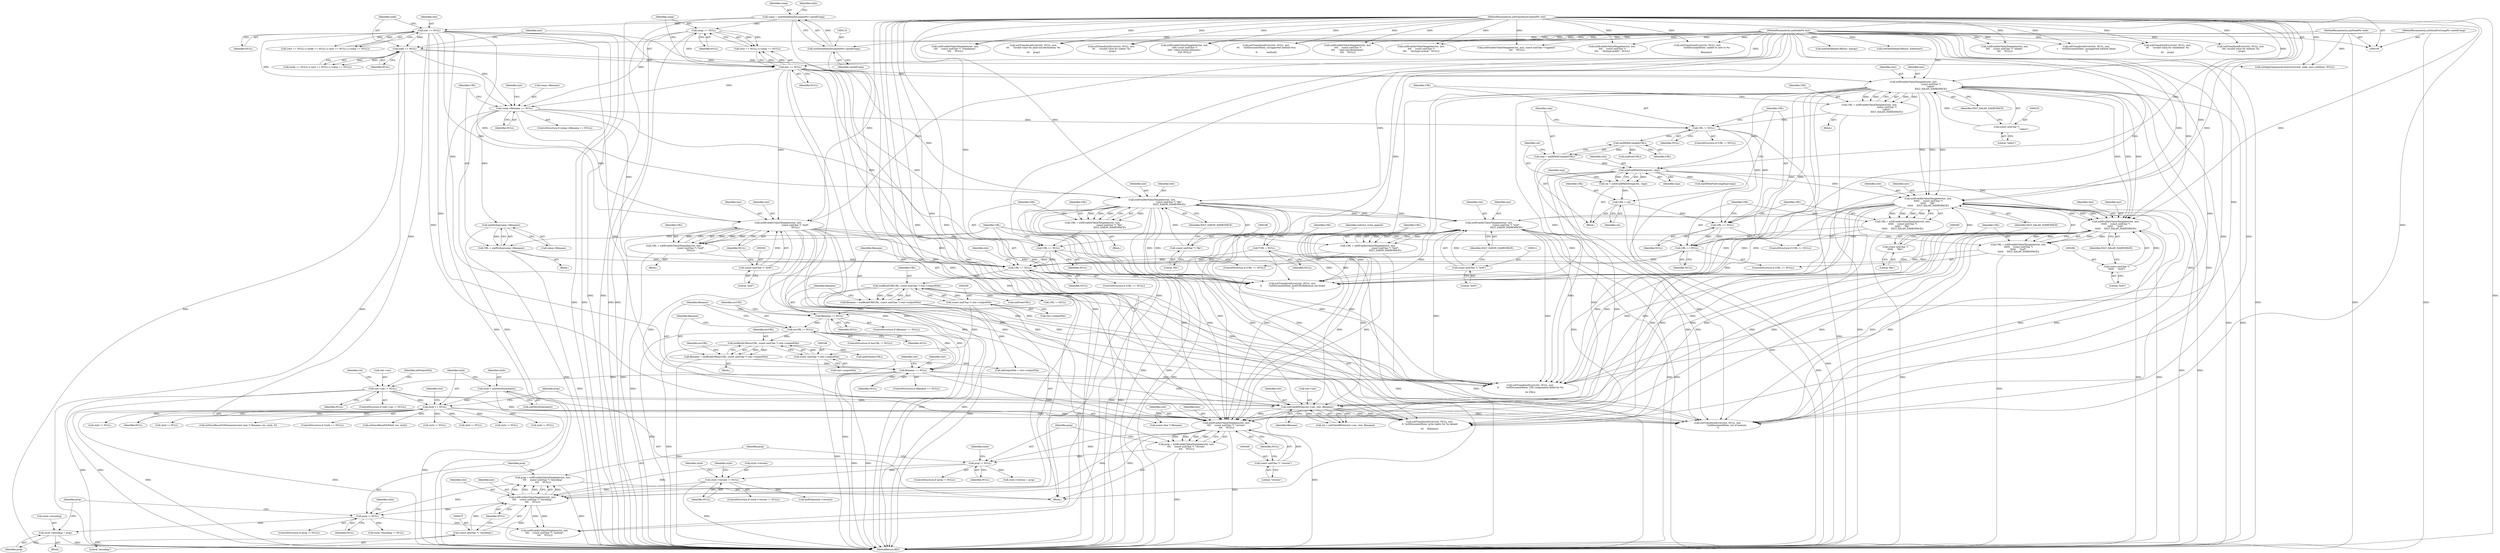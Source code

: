 digraph "0_Chrome_96dbafe288dbe2f0cc45fa3c39daf6d0c37acbab_38@pointer" {
"1000493" [label="(Call,style->encoding = prop)"];
"1000479" [label="(Call,prop != NULL)"];
"1000469" [label="(Call,prop = xsltEvalAttrValueTemplate(ctxt, inst,\n\t\t\t\t     (const xmlChar *) \"encoding\",\n\t\t\t\t     NULL))"];
"1000471" [label="(Call,xsltEvalAttrValueTemplate(ctxt, inst,\n\t\t\t\t     (const xmlChar *) \"encoding\",\n\t\t\t\t     NULL))"];
"1000442" [label="(Call,xsltEvalAttrValueTemplate(ctxt, inst,\n\t\t\t\t     (const xmlChar *) \"version\",\n\t\t\t\t     NULL))"];
"1000158" [label="(Call,ctxt == NULL)"];
"1000110" [label="(MethodParameterIn,xsltTransformContextPtr ctxt)"];
"1000297" [label="(Call,xsltEvalAttrValueTemplate(ctxt, inst,\n                                                 (const xmlChar *) \"href\",\n                                                 NULL))"];
"1000166" [label="(Call,inst == NULL)"];
"1000112" [label="(MethodParameterIn,xmlNodePtr inst)"];
"1000162" [label="(Call,node == NULL)"];
"1000111" [label="(MethodParameterIn,xmlNodePtr node)"];
"1000300" [label="(Call,(const xmlChar *) \"href\")"];
"1000174" [label="(Call,comp->filename == NULL)"];
"1000169" [label="(Call,comp == NULL)"];
"1000116" [label="(Call,comp = (xsltStyleItemDocumentPtr) castedComp)"];
"1000118" [label="(Call,(xsltStyleItemDocumentPtr) castedComp)"];
"1000113" [label="(MethodParameterIn,xsltStylePreCompPtr castedComp)"];
"1000194" [label="(Call,xsltEvalAttrValueTemplate(ctxt, inst,\n                                                 (const xmlChar *) \"file\",\n                                                 XSLT_SAXON_NAMESPACE))"];
"1000197" [label="(Call,(const xmlChar *) \"file\")"];
"1000207" [label="(Call,xsltEvalAttrValueTemplate(ctxt, inst,\n                                                 (const xmlChar *) \"href\",\n                                                 XSLT_SAXON_NAMESPACE))"];
"1000210" [label="(Call,(const xmlChar *) \"href\")"];
"1000265" [label="(Call,xsltEvalAttrValueTemplate(ctxt, inst,\n\t\t\t\t\t\t     (const xmlChar *)\n\t\t\t\t\t\t     \"file\",\n\t\t\t\t\t\t     XSLT_XALAN_NAMESPACE))"];
"1000229" [label="(Call,xsltEvalAttrValueTemplate(ctxt, inst,\n                                                 (const xmlChar *)\n                                                 \"select\",\n                                                 XSLT_XALAN_NAMESPACE))"];
"1000232" [label="(Call,(const xmlChar *)\n                                                 \"select\")"];
"1000249" [label="(Call,xsltEvalXPathString(ctxt, cmp))"];
"1000243" [label="(Call,cmp = xmlXPathCompile(URL))"];
"1000245" [label="(Call,xmlXPathCompile(URL))"];
"1000237" [label="(Call,URL != NULL)"];
"1000227" [label="(Call,URL = xsltEvalAttrValueTemplate(ctxt, inst,\n                                                 (const xmlChar *)\n                                                 \"select\",\n                                                 XSLT_XALAN_NAMESPACE))"];
"1000268" [label="(Call,(const xmlChar *)\n\t\t\t\t\t\t     \"file\")"];
"1000377" [label="(Call,xsltCheckWrite(ctxt->sec, ctxt, filename))"];
"1000369" [label="(Call,ctxt->sec != NULL)"];
"1000355" [label="(Call,filename == NULL)"];
"1000333" [label="(Call,filename == NULL)"];
"1000323" [label="(Call,filename = xmlBuildURI(URL, (const xmlChar *) ctxt->outputFile))"];
"1000325" [label="(Call,xmlBuildURI(URL, (const xmlChar *) ctxt->outputFile))"];
"1000313" [label="(Call,URL == NULL)"];
"1000295" [label="(Call,URL = xsltEvalAttrValueTemplate(ctxt, inst,\n                                                 (const xmlChar *) \"href\",\n                                                 NULL))"];
"1000205" [label="(Call,URL = xsltEvalAttrValueTemplate(ctxt, inst,\n                                                 (const xmlChar *) \"href\",\n                                                 XSLT_SAXON_NAMESPACE))"];
"1000306" [label="(Call,URL = xmlStrdup(comp->filename))"];
"1000308" [label="(Call,xmlStrdup(comp->filename))"];
"1000202" [label="(Call,URL == NULL)"];
"1000192" [label="(Call,URL = xsltEvalAttrValueTemplate(ctxt, inst,\n                                                 (const xmlChar *) \"file\",\n                                                 XSLT_SAXON_NAMESPACE))"];
"1000273" [label="(Call,URL == NULL)"];
"1000263" [label="(Call,URL = xsltEvalAttrValueTemplate(ctxt, inst,\n\t\t\t\t\t\t     (const xmlChar *)\n\t\t\t\t\t\t     \"file\",\n\t\t\t\t\t\t     XSLT_XALAN_NAMESPACE))"];
"1000260" [label="(Call,URL == NULL)"];
"1000256" [label="(Call,URL = val)"];
"1000247" [label="(Call,val = xsltEvalXPathString(ctxt, cmp))"];
"1000276" [label="(Call,URL = xsltEvalAttrValueTemplate(ctxt, inst,\n\t\t\t\t\t\t     (const xmlChar *)\n\t\t\t\t\t\t     \"href\",\n\t\t\t\t\t\t     XSLT_XALAN_NAMESPACE))"];
"1000278" [label="(Call,xsltEvalAttrValueTemplate(ctxt, inst,\n\t\t\t\t\t\t     (const xmlChar *)\n\t\t\t\t\t\t     \"href\",\n\t\t\t\t\t\t     XSLT_XALAN_NAMESPACE))"];
"1000281" [label="(Call,(const xmlChar *)\n\t\t\t\t\t\t     \"href\")"];
"1000144" [label="(Call,*URL = NULL)"];
"1000327" [label="(Call,(const xmlChar *) ctxt->outputFile)"];
"1000343" [label="(Call,filename = xmlBuildURI(escURL, (const xmlChar *) ctxt->outputFile))"];
"1000345" [label="(Call,xmlBuildURI(escURL, (const xmlChar *) ctxt->outputFile))"];
"1000339" [label="(Call,escURL != NULL)"];
"1000347" [label="(Call,(const xmlChar *) ctxt->outputFile)"];
"1000445" [label="(Call,(const xmlChar *) \"version\")"];
"1000430" [label="(Call,style == NULL)"];
"1000426" [label="(Call,style = xsltNewStylesheet())"];
"1000474" [label="(Call,(const xmlChar *) \"encoding\")"];
"1000455" [label="(Call,style->version != NULL)"];
"1000450" [label="(Call,prop != NULL)"];
"1000440" [label="(Call,prop = xsltEvalAttrValueTemplate(ctxt, inst,\n\t\t\t\t     (const xmlChar *) \"version\",\n\t\t\t\t     NULL))"];
"1000448" [label="(Identifier,NULL)"];
"1000305" [label="(Block,)"];
"1000342" [label="(Block,)"];
"1000333" [label="(Call,filename == NULL)"];
"1000111" [label="(MethodParameterIn,xmlNodePtr node)"];
"1000230" [label="(Identifier,ctxt)"];
"1000480" [label="(Identifier,prop)"];
"1000235" [label="(Identifier,XSLT_XALAN_NAMESPACE)"];
"1000114" [label="(Block,)"];
"1000469" [label="(Call,prop = xsltEvalAttrValueTemplate(ctxt, inst,\n\t\t\t\t     (const xmlChar *) \"encoding\",\n\t\t\t\t     NULL))"];
"1000236" [label="(ControlStructure,if (URL != NULL))"];
"1000295" [label="(Call,URL = xsltEvalAttrValueTemplate(ctxt, inst,\n                                                 (const xmlChar *) \"href\",\n                                                 NULL))"];
"1000493" [label="(Call,style->encoding = prop)"];
"1000472" [label="(Identifier,ctxt)"];
"1000594" [label="(Call,xsltTransformError(ctxt, NULL, inst,\n\t\t\t\t \"invalid value for method: %s\n\", prop))"];
"1000308" [label="(Call,xmlStrdup(comp->filename))"];
"1000247" [label="(Call,val = xsltEvalXPathString(ctxt, cmp))"];
"1000360" [label="(Identifier,ctxt)"];
"1000116" [label="(Call,comp = (xsltStyleItemDocumentPtr) castedComp)"];
"1000375" [label="(Call,ret = xsltCheckWrite(ctxt->sec, ctxt, filename))"];
"1000454" [label="(ControlStructure,if (style->version != NULL))"];
"1000400" [label="(Identifier,oldOutputFile)"];
"1000326" [label="(Identifier,URL)"];
"1000171" [label="(Identifier,NULL)"];
"1000154" [label="(Identifier,redirect_write_append)"];
"1000376" [label="(Identifier,ret)"];
"1000443" [label="(Identifier,ctxt)"];
"1001035" [label="(Call,xsltTransformError(ctxt, NULL, inst,\n\t     \"xsltDocumentElem: unsupported method xhtml\n\"))"];
"1000234" [label="(Literal,\"select\")"];
"1000354" [label="(ControlStructure,if (filename == NULL))"];
"1000240" [label="(Block,)"];
"1000834" [label="(Call,xsltTransformError(ctxt, NULL, inst,\n\t\t\t     \"invalid value for omit-xml-declaration: %s\n\",\n\t\t\t     prop))"];
"1000265" [label="(Call,xsltEvalAttrValueTemplate(ctxt, inst,\n\t\t\t\t\t\t     (const xmlChar *)\n\t\t\t\t\t\t     \"file\",\n\t\t\t\t\t\t     XSLT_XALAN_NAMESPACE))"];
"1000460" [label="(Call,xmlFree(style->version))"];
"1000318" [label="(Identifier,ctxt)"];
"1000268" [label="(Call,(const xmlChar *)\n\t\t\t\t\t\t     \"file\")"];
"1000250" [label="(Identifier,ctxt)"];
"1000471" [label="(Call,xsltEvalAttrValueTemplate(ctxt, inst,\n\t\t\t\t     (const xmlChar *) \"encoding\",\n\t\t\t\t     NULL))"];
"1000203" [label="(Identifier,URL)"];
"1000232" [label="(Call,(const xmlChar *)\n                                                 \"select\")"];
"1000462" [label="(Identifier,style)"];
"1000193" [label="(Identifier,URL)"];
"1000281" [label="(Call,(const xmlChar *)\n\t\t\t\t\t\t     \"href\")"];
"1000431" [label="(Identifier,style)"];
"1000445" [label="(Call,(const xmlChar *) \"version\")"];
"1000494" [label="(Call,style->encoding)"];
"1000277" [label="(Identifier,URL)"];
"1000145" [label="(Identifier,URL)"];
"1000266" [label="(Identifier,ctxt)"];
"1000228" [label="(Identifier,URL)"];
"1000473" [label="(Identifier,inst)"];
"1000359" [label="(Call,xsltTransformError(ctxt, NULL, inst,\n\t\t         \"xsltDocumentElem: URL computation failed for %s\n\",\n\t\t\t URL))"];
"1000852" [label="(Call,xsltEvalAttrValueTemplate(ctxt, inst,\n\t\t\t\t\t (const xmlChar *)\n\t\t\t\t\t \"cdata-section-elements\",\n\t\t\t\t\t NULL))"];
"1000455" [label="(Call,style->version != NULL)"];
"1000623" [label="(Call,xsltEvalAttrValueTemplate(ctxt, inst,\n\t\t\t\t     (const xmlChar *)\n\t\t\t\t     \"doctype-system\", NULL))"];
"1000378" [label="(Call,ctxt->sec)"];
"1000258" [label="(Identifier,val)"];
"1000727" [label="(Call,style != NULL)"];
"1000344" [label="(Identifier,filename)"];
"1000345" [label="(Call,xmlBuildURI(escURL, (const xmlChar *) ctxt->outputFile))"];
"1000118" [label="(Call,(xsltStyleItemDocumentPtr) castedComp)"];
"1000199" [label="(Literal,\"file\")"];
"1000357" [label="(Identifier,NULL)"];
"1000113" [label="(MethodParameterIn,xsltStylePreCompPtr castedComp)"];
"1000329" [label="(Call,ctxt->outputFile)"];
"1000229" [label="(Call,xsltEvalAttrValueTemplate(ctxt, inst,\n                                                 (const xmlChar *)\n                                                 \"select\",\n                                                 XSLT_XALAN_NAMESPACE))"];
"1000272" [label="(ControlStructure,if (URL == NULL))"];
"1000110" [label="(MethodParameterIn,xsltTransformContextPtr ctxt)"];
"1000208" [label="(Identifier,ctxt)"];
"1001450" [label="(Call,xsltSaveResultToFilename((const char *) filename, res, style, 0))"];
"1000278" [label="(Call,xsltEvalAttrValueTemplate(ctxt, inst,\n\t\t\t\t\t\t     (const xmlChar *)\n\t\t\t\t\t\t     \"href\",\n\t\t\t\t\t\t     XSLT_XALAN_NAMESPACE))"];
"1000335" [label="(Identifier,NULL)"];
"1000262" [label="(Identifier,NULL)"];
"1000457" [label="(Identifier,style)"];
"1000429" [label="(ControlStructure,if (style == NULL))"];
"1000183" [label="(Identifier,inst)"];
"1000112" [label="(MethodParameterIn,xmlNodePtr inst)"];
"1000249" [label="(Call,xsltEvalXPathString(ctxt, cmp))"];
"1000303" [label="(Identifier,NULL)"];
"1000299" [label="(Identifier,inst)"];
"1000271" [label="(Identifier,XSLT_XALAN_NAMESPACE)"];
"1000192" [label="(Call,URL = xsltEvalAttrValueTemplate(ctxt, inst,\n                                                 (const xmlChar *) \"file\",\n                                                 XSLT_SAXON_NAMESPACE))"];
"1000314" [label="(Identifier,URL)"];
"1000388" [label="(Call,xsltTransformError(ctxt, NULL, inst,\n\t\t \"xsltDocumentElem: write rights for %s denied\n\",\n\t\t\t     filename))"];
"1000165" [label="(Call,(inst == NULL) || (comp == NULL))"];
"1000500" [label="(Call,xsltEvalAttrValueTemplate(ctxt, inst,\n\t\t\t\t     (const xmlChar *) \"method\",\n\t\t\t\t     NULL))"];
"1000347" [label="(Call,(const xmlChar *) ctxt->outputFile)"];
"1000166" [label="(Call,inst == NULL)"];
"1000317" [label="(Call,xsltTransformError(ctxt, NULL, inst,\n\t\t         \"xsltDocumentElem: href/URI-Reference not found\n\"))"];
"1001440" [label="(Call,xsltSaveResultToFile(f, res, style))"];
"1000315" [label="(Identifier,NULL)"];
"1000173" [label="(ControlStructure,if (comp->filename == NULL))"];
"1000324" [label="(Identifier,filename)"];
"1000280" [label="(Identifier,inst)"];
"1000296" [label="(Identifier,URL)"];
"1000270" [label="(Literal,\"file\")"];
"1000343" [label="(Call,filename = xmlBuildURI(escURL, (const xmlChar *) ctxt->outputFile))"];
"1000332" [label="(ControlStructure,if (filename == NULL))"];
"1000478" [label="(ControlStructure,if (prop != NULL))"];
"1000338" [label="(ControlStructure,if (escURL != NULL))"];
"1000451" [label="(Identifier,prop)"];
"1000158" [label="(Call,ctxt == NULL)"];
"1000264" [label="(Identifier,URL)"];
"1000466" [label="(Identifier,style)"];
"1000273" [label="(Call,URL == NULL)"];
"1000161" [label="(Call,(node == NULL) || (inst == NULL) || (comp == NULL))"];
"1000368" [label="(ControlStructure,if (ctxt->sec != NULL))"];
"1000231" [label="(Identifier,inst)"];
"1000346" [label="(Identifier,escURL)"];
"1000452" [label="(Identifier,NULL)"];
"1000381" [label="(Identifier,ctxt)"];
"1000464" [label="(Call,style->version = prop)"];
"1000652" [label="(Call,xsltEvalAttrValueTemplate(ctxt, inst,\n\t\t\t\t     (const xmlChar *)\n\t\t\t\t     \"doctype-public\", NULL))"];
"1000309" [label="(Call,comp->filename)"];
"1000323" [label="(Call,filename = xmlBuildURI(URL, (const xmlChar *) ctxt->outputFile))"];
"1000194" [label="(Call,xsltEvalAttrValueTemplate(ctxt, inst,\n                                                 (const xmlChar *) \"file\",\n                                                 XSLT_SAXON_NAMESPACE))"];
"1000205" [label="(Call,URL = xsltEvalAttrValueTemplate(ctxt, inst,\n                                                 (const xmlChar *) \"href\",\n                                                 XSLT_SAXON_NAMESPACE))"];
"1000206" [label="(Identifier,URL)"];
"1000353" [label="(Identifier,escURL)"];
"1000284" [label="(Identifier,XSLT_XALAN_NAMESPACE)"];
"1000497" [label="(Identifier,prop)"];
"1000174" [label="(Call,comp->filename == NULL)"];
"1000175" [label="(Call,comp->filename)"];
"1000196" [label="(Identifier,inst)"];
"1000202" [label="(Call,URL == NULL)"];
"1000456" [label="(Call,style->version)"];
"1000474" [label="(Call,(const xmlChar *) \"encoding\")"];
"1000784" [label="(Call,style != NULL)"];
"1000370" [label="(Call,ctxt->sec)"];
"1000340" [label="(Identifier,escURL)"];
"1000168" [label="(Identifier,NULL)"];
"1001172" [label="(Call,xsltApplySequenceConstructor(ctxt, node, inst->children, NULL))"];
"1000188" [label="(Block,)"];
"1000499" [label="(Identifier,prop)"];
"1000259" [label="(ControlStructure,if (URL == NULL))"];
"1000159" [label="(Identifier,ctxt)"];
"1000302" [label="(Literal,\"href\")"];
"1000162" [label="(Call,node == NULL)"];
"1000283" [label="(Literal,\"href\")"];
"1000297" [label="(Call,xsltEvalAttrValueTemplate(ctxt, inst,\n                                                 (const xmlChar *) \"href\",\n                                                 NULL))"];
"1001462" [label="(Call,xsltTransformError(ctxt, NULL, inst,\n                         \"xsltDocumentElem: unable to save to %s\n\",\n                         filename))"];
"1000470" [label="(Identifier,prop)"];
"1000841" [label="(Call,style != NULL)"];
"1000484" [label="(Call,style->encoding != NULL)"];
"1000267" [label="(Identifier,inst)"];
"1000294" [label="(Block,)"];
"1000486" [label="(Identifier,style)"];
"1000245" [label="(Call,xmlXPathCompile(URL))"];
"1000254" [label="(Call,xmlFree(URL))"];
"1000738" [label="(Call,xsltEvalAttrValueTemplate(ctxt, inst,\n\t\t\t\t     (const xmlChar *) \"indent\",\n\t\t\t\t     NULL))"];
"1000276" [label="(Call,URL = xsltEvalAttrValueTemplate(ctxt, inst,\n\t\t\t\t\t\t     (const xmlChar *)\n\t\t\t\t\t\t     \"href\",\n\t\t\t\t\t\t     XSLT_XALAN_NAMESPACE))"];
"1000237" [label="(Call,URL != NULL)"];
"1000545" [label="(Call,xsltGetQNameURI(inst, &prop))"];
"1000279" [label="(Identifier,ctxt)"];
"1000146" [label="(Identifier,NULL)"];
"1001106" [label="(Call,xsltTransformError(ctxt, NULL, inst,\n\t\t\t     \"xsltDocumentElem: unsupported method (%s)\n\",\n\t\t             method))"];
"1000327" [label="(Call,(const xmlChar *) ctxt->outputFile)"];
"1000169" [label="(Call,comp == NULL)"];
"1000341" [label="(Identifier,NULL)"];
"1000207" [label="(Call,xsltEvalAttrValueTemplate(ctxt, inst,\n                                                 (const xmlChar *) \"href\",\n                                                 XSLT_SAXON_NAMESPACE))"];
"1000210" [label="(Call,(const xmlChar *) \"href\")"];
"1000120" [label="(Identifier,castedComp)"];
"1000256" [label="(Call,URL = val)"];
"1001525" [label="(MethodReturn,RET)"];
"1000377" [label="(Call,xsltCheckWrite(ctxt->sec, ctxt, filename))"];
"1000160" [label="(Identifier,NULL)"];
"1000325" [label="(Call,xmlBuildURI(URL, (const xmlChar *) ctxt->outputFile))"];
"1000428" [label="(Call,xsltNewStylesheet())"];
"1000157" [label="(Call,(ctxt == NULL) || (node == NULL) || (inst == NULL) || (comp == NULL))"];
"1000246" [label="(Identifier,URL)"];
"1000239" [label="(Identifier,NULL)"];
"1000275" [label="(Identifier,NULL)"];
"1000382" [label="(Identifier,filename)"];
"1000195" [label="(Identifier,ctxt)"];
"1000238" [label="(Identifier,URL)"];
"1000936" [label="(Call,xsltGetQNameURI(inst, &element))"];
"1000356" [label="(Identifier,filename)"];
"1000227" [label="(Call,URL = xsltEvalAttrValueTemplate(ctxt, inst,\n                                                 (const xmlChar *)\n                                                 \"select\",\n                                                 XSLT_XALAN_NAMESPACE))"];
"1000167" [label="(Identifier,inst)"];
"1000178" [label="(Identifier,NULL)"];
"1000243" [label="(Call,cmp = xmlXPathCompile(URL))"];
"1000253" [label="(Identifier,cmp)"];
"1000209" [label="(Identifier,inst)"];
"1000394" [label="(Call,xmlFree(URL))"];
"1000373" [label="(Identifier,NULL)"];
"1000426" [label="(Call,style = xsltNewStylesheet())"];
"1000479" [label="(Call,prop != NULL)"];
"1000352" [label="(Call,xmlFree(escURL))"];
"1000204" [label="(Identifier,NULL)"];
"1000349" [label="(Call,ctxt->outputFile)"];
"1000447" [label="(Literal,\"version\")"];
"1000440" [label="(Call,prop = xsltEvalAttrValueTemplate(ctxt, inst,\n\t\t\t\t     (const xmlChar *) \"version\",\n\t\t\t\t     NULL))"];
"1000720" [label="(Call,xsltTransformError(ctxt, NULL, inst,\n\t\t\t     \"invalid value for standalone: %s\n\",\n\t\t\t     prop))"];
"1000334" [label="(Identifier,filename)"];
"1000477" [label="(Identifier,NULL)"];
"1000263" [label="(Call,URL = xsltEvalAttrValueTemplate(ctxt, inst,\n\t\t\t\t\t\t     (const xmlChar *)\n\t\t\t\t\t\t     \"file\",\n\t\t\t\t\t\t     XSLT_XALAN_NAMESPACE))"];
"1000261" [label="(Identifier,URL)"];
"1000257" [label="(Identifier,URL)"];
"1000444" [label="(Identifier,inst)"];
"1000459" [label="(Identifier,NULL)"];
"1000449" [label="(ControlStructure,if (prop != NULL))"];
"1000163" [label="(Identifier,node)"];
"1000482" [label="(Block,)"];
"1000244" [label="(Identifier,cmp)"];
"1000117" [label="(Identifier,comp)"];
"1000369" [label="(Call,ctxt->sec != NULL)"];
"1000312" [label="(ControlStructure,if (URL == NULL))"];
"1000213" [label="(Identifier,XSLT_SAXON_NAMESPACE)"];
"1000212" [label="(Literal,\"href\")"];
"1000252" [label="(Call,xmlXPathFreeCompExpr(cmp))"];
"1000298" [label="(Identifier,ctxt)"];
"1000313" [label="(Call,URL == NULL)"];
"1000681" [label="(Call,xsltEvalAttrValueTemplate(ctxt, inst,\n\t\t\t\t     (const xmlChar *) \"standalone\",\n\t\t\t\t     NULL))"];
"1000339" [label="(Call,escURL != NULL)"];
"1000399" [label="(Call,oldOutputFile = ctxt->outputFile)"];
"1000601" [label="(Call,style != NULL)"];
"1001502" [label="(Call,URL != NULL)"];
"1000434" [label="(Call,xsltTransformError(ctxt, NULL, inst,\n                         \"xsltDocumentElem: out of memory\n\"))"];
"1000371" [label="(Identifier,ctxt)"];
"1000144" [label="(Call,*URL = NULL)"];
"1000441" [label="(Identifier,prop)"];
"1000201" [label="(ControlStructure,if (URL == NULL))"];
"1000442" [label="(Call,xsltEvalAttrValueTemplate(ctxt, inst,\n\t\t\t\t     (const xmlChar *) \"version\",\n\t\t\t\t     NULL))"];
"1000300" [label="(Call,(const xmlChar *) \"href\")"];
"1000260" [label="(Call,URL == NULL)"];
"1000427" [label="(Identifier,style)"];
"1000430" [label="(Call,style == NULL)"];
"1000164" [label="(Identifier,NULL)"];
"1000223" [label="(Block,)"];
"1000170" [label="(Identifier,comp)"];
"1000555" [label="(Call,style != NULL)"];
"1000777" [label="(Call,xsltTransformError(ctxt, NULL, inst,\n\t\t\t     \"invalid value for indent: %s\n\", prop))"];
"1000435" [label="(Identifier,ctxt)"];
"1000274" [label="(Identifier,URL)"];
"1000795" [label="(Call,xsltEvalAttrValueTemplate(ctxt, inst,\n\t\t\t\t     (const xmlChar *)\n\t\t\t\t     \"omit-xml-declaration\",\n\t\t\t\t     NULL))"];
"1000306" [label="(Call,URL = xmlStrdup(comp->filename))"];
"1000123" [label="(Identifier,style)"];
"1000307" [label="(Identifier,URL)"];
"1000197" [label="(Call,(const xmlChar *) \"file\")"];
"1000200" [label="(Identifier,XSLT_SAXON_NAMESPACE)"];
"1000251" [label="(Identifier,cmp)"];
"1000355" [label="(Call,filename == NULL)"];
"1000423" [label="(Call,(const char *) filename)"];
"1000432" [label="(Identifier,NULL)"];
"1000450" [label="(Call,prop != NULL)"];
"1000476" [label="(Literal,\"encoding\")"];
"1000248" [label="(Identifier,val)"];
"1000481" [label="(Identifier,NULL)"];
"1001375" [label="(Call,xsltEvalAttrValueTemplate(ctxt, inst, (const xmlChar *)\"append\",\n\t\t\t\t     NULL))"];
"1001514" [label="(Call,style != NULL)"];
"1000493" -> "1000482"  [label="AST: "];
"1000493" -> "1000497"  [label="CFG: "];
"1000494" -> "1000493"  [label="AST: "];
"1000497" -> "1000493"  [label="AST: "];
"1000499" -> "1000493"  [label="CFG: "];
"1000493" -> "1001525"  [label="DDG: "];
"1000479" -> "1000493"  [label="DDG: "];
"1000479" -> "1000478"  [label="AST: "];
"1000479" -> "1000481"  [label="CFG: "];
"1000480" -> "1000479"  [label="AST: "];
"1000481" -> "1000479"  [label="AST: "];
"1000486" -> "1000479"  [label="CFG: "];
"1000499" -> "1000479"  [label="CFG: "];
"1000469" -> "1000479"  [label="DDG: "];
"1000471" -> "1000479"  [label="DDG: "];
"1000479" -> "1000484"  [label="DDG: "];
"1000479" -> "1000500"  [label="DDG: "];
"1000469" -> "1000114"  [label="AST: "];
"1000469" -> "1000471"  [label="CFG: "];
"1000470" -> "1000469"  [label="AST: "];
"1000471" -> "1000469"  [label="AST: "];
"1000480" -> "1000469"  [label="CFG: "];
"1000469" -> "1001525"  [label="DDG: "];
"1000471" -> "1000469"  [label="DDG: "];
"1000471" -> "1000469"  [label="DDG: "];
"1000471" -> "1000469"  [label="DDG: "];
"1000471" -> "1000469"  [label="DDG: "];
"1000471" -> "1000477"  [label="CFG: "];
"1000472" -> "1000471"  [label="AST: "];
"1000473" -> "1000471"  [label="AST: "];
"1000474" -> "1000471"  [label="AST: "];
"1000477" -> "1000471"  [label="AST: "];
"1000471" -> "1001525"  [label="DDG: "];
"1000442" -> "1000471"  [label="DDG: "];
"1000442" -> "1000471"  [label="DDG: "];
"1000110" -> "1000471"  [label="DDG: "];
"1000112" -> "1000471"  [label="DDG: "];
"1000474" -> "1000471"  [label="DDG: "];
"1000455" -> "1000471"  [label="DDG: "];
"1000450" -> "1000471"  [label="DDG: "];
"1000471" -> "1000500"  [label="DDG: "];
"1000471" -> "1000500"  [label="DDG: "];
"1000442" -> "1000440"  [label="AST: "];
"1000442" -> "1000448"  [label="CFG: "];
"1000443" -> "1000442"  [label="AST: "];
"1000444" -> "1000442"  [label="AST: "];
"1000445" -> "1000442"  [label="AST: "];
"1000448" -> "1000442"  [label="AST: "];
"1000440" -> "1000442"  [label="CFG: "];
"1000442" -> "1001525"  [label="DDG: "];
"1000442" -> "1000440"  [label="DDG: "];
"1000442" -> "1000440"  [label="DDG: "];
"1000442" -> "1000440"  [label="DDG: "];
"1000442" -> "1000440"  [label="DDG: "];
"1000158" -> "1000442"  [label="DDG: "];
"1000297" -> "1000442"  [label="DDG: "];
"1000297" -> "1000442"  [label="DDG: "];
"1000194" -> "1000442"  [label="DDG: "];
"1000194" -> "1000442"  [label="DDG: "];
"1000207" -> "1000442"  [label="DDG: "];
"1000207" -> "1000442"  [label="DDG: "];
"1000265" -> "1000442"  [label="DDG: "];
"1000265" -> "1000442"  [label="DDG: "];
"1000229" -> "1000442"  [label="DDG: "];
"1000229" -> "1000442"  [label="DDG: "];
"1000249" -> "1000442"  [label="DDG: "];
"1000377" -> "1000442"  [label="DDG: "];
"1000278" -> "1000442"  [label="DDG: "];
"1000278" -> "1000442"  [label="DDG: "];
"1000110" -> "1000442"  [label="DDG: "];
"1000166" -> "1000442"  [label="DDG: "];
"1000112" -> "1000442"  [label="DDG: "];
"1000445" -> "1000442"  [label="DDG: "];
"1000430" -> "1000442"  [label="DDG: "];
"1000442" -> "1000450"  [label="DDG: "];
"1000158" -> "1000157"  [label="AST: "];
"1000158" -> "1000160"  [label="CFG: "];
"1000159" -> "1000158"  [label="AST: "];
"1000160" -> "1000158"  [label="AST: "];
"1000163" -> "1000158"  [label="CFG: "];
"1000157" -> "1000158"  [label="CFG: "];
"1000158" -> "1001525"  [label="DDG: "];
"1000158" -> "1001525"  [label="DDG: "];
"1000158" -> "1000157"  [label="DDG: "];
"1000158" -> "1000157"  [label="DDG: "];
"1000110" -> "1000158"  [label="DDG: "];
"1000158" -> "1000162"  [label="DDG: "];
"1000158" -> "1000174"  [label="DDG: "];
"1000158" -> "1000194"  [label="DDG: "];
"1000158" -> "1000229"  [label="DDG: "];
"1000158" -> "1000297"  [label="DDG: "];
"1000158" -> "1000317"  [label="DDG: "];
"1000158" -> "1000359"  [label="DDG: "];
"1000158" -> "1000377"  [label="DDG: "];
"1000158" -> "1000434"  [label="DDG: "];
"1000110" -> "1000109"  [label="AST: "];
"1000110" -> "1001525"  [label="DDG: "];
"1000110" -> "1000194"  [label="DDG: "];
"1000110" -> "1000207"  [label="DDG: "];
"1000110" -> "1000229"  [label="DDG: "];
"1000110" -> "1000249"  [label="DDG: "];
"1000110" -> "1000265"  [label="DDG: "];
"1000110" -> "1000278"  [label="DDG: "];
"1000110" -> "1000297"  [label="DDG: "];
"1000110" -> "1000317"  [label="DDG: "];
"1000110" -> "1000359"  [label="DDG: "];
"1000110" -> "1000377"  [label="DDG: "];
"1000110" -> "1000388"  [label="DDG: "];
"1000110" -> "1000434"  [label="DDG: "];
"1000110" -> "1000500"  [label="DDG: "];
"1000110" -> "1000594"  [label="DDG: "];
"1000110" -> "1000623"  [label="DDG: "];
"1000110" -> "1000652"  [label="DDG: "];
"1000110" -> "1000681"  [label="DDG: "];
"1000110" -> "1000720"  [label="DDG: "];
"1000110" -> "1000738"  [label="DDG: "];
"1000110" -> "1000777"  [label="DDG: "];
"1000110" -> "1000795"  [label="DDG: "];
"1000110" -> "1000834"  [label="DDG: "];
"1000110" -> "1000852"  [label="DDG: "];
"1000110" -> "1001035"  [label="DDG: "];
"1000110" -> "1001106"  [label="DDG: "];
"1000110" -> "1001172"  [label="DDG: "];
"1000110" -> "1001375"  [label="DDG: "];
"1000110" -> "1001462"  [label="DDG: "];
"1000297" -> "1000295"  [label="AST: "];
"1000297" -> "1000303"  [label="CFG: "];
"1000298" -> "1000297"  [label="AST: "];
"1000299" -> "1000297"  [label="AST: "];
"1000300" -> "1000297"  [label="AST: "];
"1000303" -> "1000297"  [label="AST: "];
"1000295" -> "1000297"  [label="CFG: "];
"1000297" -> "1001525"  [label="DDG: "];
"1000297" -> "1000295"  [label="DDG: "];
"1000297" -> "1000295"  [label="DDG: "];
"1000297" -> "1000295"  [label="DDG: "];
"1000297" -> "1000295"  [label="DDG: "];
"1000166" -> "1000297"  [label="DDG: "];
"1000112" -> "1000297"  [label="DDG: "];
"1000300" -> "1000297"  [label="DDG: "];
"1000174" -> "1000297"  [label="DDG: "];
"1000297" -> "1000313"  [label="DDG: "];
"1000297" -> "1000317"  [label="DDG: "];
"1000297" -> "1000317"  [label="DDG: "];
"1000297" -> "1000359"  [label="DDG: "];
"1000297" -> "1000359"  [label="DDG: "];
"1000297" -> "1000377"  [label="DDG: "];
"1000297" -> "1000388"  [label="DDG: "];
"1000297" -> "1000434"  [label="DDG: "];
"1000297" -> "1000434"  [label="DDG: "];
"1000166" -> "1000165"  [label="AST: "];
"1000166" -> "1000168"  [label="CFG: "];
"1000167" -> "1000166"  [label="AST: "];
"1000168" -> "1000166"  [label="AST: "];
"1000170" -> "1000166"  [label="CFG: "];
"1000165" -> "1000166"  [label="CFG: "];
"1000166" -> "1001525"  [label="DDG: "];
"1000166" -> "1001525"  [label="DDG: "];
"1000166" -> "1000165"  [label="DDG: "];
"1000166" -> "1000165"  [label="DDG: "];
"1000112" -> "1000166"  [label="DDG: "];
"1000162" -> "1000166"  [label="DDG: "];
"1000166" -> "1000169"  [label="DDG: "];
"1000166" -> "1000174"  [label="DDG: "];
"1000166" -> "1000194"  [label="DDG: "];
"1000166" -> "1000229"  [label="DDG: "];
"1000166" -> "1000317"  [label="DDG: "];
"1000166" -> "1000359"  [label="DDG: "];
"1000166" -> "1000388"  [label="DDG: "];
"1000166" -> "1000434"  [label="DDG: "];
"1000112" -> "1000109"  [label="AST: "];
"1000112" -> "1001525"  [label="DDG: "];
"1000112" -> "1000194"  [label="DDG: "];
"1000112" -> "1000207"  [label="DDG: "];
"1000112" -> "1000229"  [label="DDG: "];
"1000112" -> "1000265"  [label="DDG: "];
"1000112" -> "1000278"  [label="DDG: "];
"1000112" -> "1000317"  [label="DDG: "];
"1000112" -> "1000359"  [label="DDG: "];
"1000112" -> "1000388"  [label="DDG: "];
"1000112" -> "1000434"  [label="DDG: "];
"1000112" -> "1000500"  [label="DDG: "];
"1000112" -> "1000545"  [label="DDG: "];
"1000112" -> "1000594"  [label="DDG: "];
"1000112" -> "1000623"  [label="DDG: "];
"1000112" -> "1000652"  [label="DDG: "];
"1000112" -> "1000681"  [label="DDG: "];
"1000112" -> "1000720"  [label="DDG: "];
"1000112" -> "1000738"  [label="DDG: "];
"1000112" -> "1000777"  [label="DDG: "];
"1000112" -> "1000795"  [label="DDG: "];
"1000112" -> "1000834"  [label="DDG: "];
"1000112" -> "1000852"  [label="DDG: "];
"1000112" -> "1000936"  [label="DDG: "];
"1000112" -> "1001035"  [label="DDG: "];
"1000112" -> "1001106"  [label="DDG: "];
"1000112" -> "1001375"  [label="DDG: "];
"1000112" -> "1001462"  [label="DDG: "];
"1000162" -> "1000161"  [label="AST: "];
"1000162" -> "1000164"  [label="CFG: "];
"1000163" -> "1000162"  [label="AST: "];
"1000164" -> "1000162"  [label="AST: "];
"1000167" -> "1000162"  [label="CFG: "];
"1000161" -> "1000162"  [label="CFG: "];
"1000162" -> "1001525"  [label="DDG: "];
"1000162" -> "1001525"  [label="DDG: "];
"1000162" -> "1000161"  [label="DDG: "];
"1000162" -> "1000161"  [label="DDG: "];
"1000111" -> "1000162"  [label="DDG: "];
"1000162" -> "1000174"  [label="DDG: "];
"1000162" -> "1001172"  [label="DDG: "];
"1000111" -> "1000109"  [label="AST: "];
"1000111" -> "1001525"  [label="DDG: "];
"1000111" -> "1001172"  [label="DDG: "];
"1000300" -> "1000302"  [label="CFG: "];
"1000301" -> "1000300"  [label="AST: "];
"1000302" -> "1000300"  [label="AST: "];
"1000303" -> "1000300"  [label="CFG: "];
"1000174" -> "1000173"  [label="AST: "];
"1000174" -> "1000178"  [label="CFG: "];
"1000175" -> "1000174"  [label="AST: "];
"1000178" -> "1000174"  [label="AST: "];
"1000183" -> "1000174"  [label="CFG: "];
"1000307" -> "1000174"  [label="CFG: "];
"1000174" -> "1001525"  [label="DDG: "];
"1000174" -> "1001525"  [label="DDG: "];
"1000169" -> "1000174"  [label="DDG: "];
"1000174" -> "1000202"  [label="DDG: "];
"1000174" -> "1000237"  [label="DDG: "];
"1000174" -> "1000308"  [label="DDG: "];
"1000174" -> "1000313"  [label="DDG: "];
"1000169" -> "1000165"  [label="AST: "];
"1000169" -> "1000171"  [label="CFG: "];
"1000170" -> "1000169"  [label="AST: "];
"1000171" -> "1000169"  [label="AST: "];
"1000165" -> "1000169"  [label="CFG: "];
"1000169" -> "1001525"  [label="DDG: "];
"1000169" -> "1001525"  [label="DDG: "];
"1000169" -> "1000165"  [label="DDG: "];
"1000169" -> "1000165"  [label="DDG: "];
"1000116" -> "1000169"  [label="DDG: "];
"1000116" -> "1000114"  [label="AST: "];
"1000116" -> "1000118"  [label="CFG: "];
"1000117" -> "1000116"  [label="AST: "];
"1000118" -> "1000116"  [label="AST: "];
"1000123" -> "1000116"  [label="CFG: "];
"1000116" -> "1001525"  [label="DDG: "];
"1000116" -> "1001525"  [label="DDG: "];
"1000118" -> "1000116"  [label="DDG: "];
"1000118" -> "1000120"  [label="CFG: "];
"1000119" -> "1000118"  [label="AST: "];
"1000120" -> "1000118"  [label="AST: "];
"1000118" -> "1001525"  [label="DDG: "];
"1000113" -> "1000118"  [label="DDG: "];
"1000113" -> "1000109"  [label="AST: "];
"1000113" -> "1001525"  [label="DDG: "];
"1000194" -> "1000192"  [label="AST: "];
"1000194" -> "1000200"  [label="CFG: "];
"1000195" -> "1000194"  [label="AST: "];
"1000196" -> "1000194"  [label="AST: "];
"1000197" -> "1000194"  [label="AST: "];
"1000200" -> "1000194"  [label="AST: "];
"1000192" -> "1000194"  [label="CFG: "];
"1000194" -> "1001525"  [label="DDG: "];
"1000194" -> "1001525"  [label="DDG: "];
"1000194" -> "1000192"  [label="DDG: "];
"1000194" -> "1000192"  [label="DDG: "];
"1000194" -> "1000192"  [label="DDG: "];
"1000194" -> "1000192"  [label="DDG: "];
"1000197" -> "1000194"  [label="DDG: "];
"1000194" -> "1000207"  [label="DDG: "];
"1000194" -> "1000207"  [label="DDG: "];
"1000194" -> "1000207"  [label="DDG: "];
"1000194" -> "1000317"  [label="DDG: "];
"1000194" -> "1000317"  [label="DDG: "];
"1000194" -> "1000359"  [label="DDG: "];
"1000194" -> "1000359"  [label="DDG: "];
"1000194" -> "1000377"  [label="DDG: "];
"1000194" -> "1000388"  [label="DDG: "];
"1000194" -> "1000434"  [label="DDG: "];
"1000194" -> "1000434"  [label="DDG: "];
"1000197" -> "1000199"  [label="CFG: "];
"1000198" -> "1000197"  [label="AST: "];
"1000199" -> "1000197"  [label="AST: "];
"1000200" -> "1000197"  [label="CFG: "];
"1000207" -> "1000205"  [label="AST: "];
"1000207" -> "1000213"  [label="CFG: "];
"1000208" -> "1000207"  [label="AST: "];
"1000209" -> "1000207"  [label="AST: "];
"1000210" -> "1000207"  [label="AST: "];
"1000213" -> "1000207"  [label="AST: "];
"1000205" -> "1000207"  [label="CFG: "];
"1000207" -> "1001525"  [label="DDG: "];
"1000207" -> "1001525"  [label="DDG: "];
"1000207" -> "1000205"  [label="DDG: "];
"1000207" -> "1000205"  [label="DDG: "];
"1000207" -> "1000205"  [label="DDG: "];
"1000207" -> "1000205"  [label="DDG: "];
"1000210" -> "1000207"  [label="DDG: "];
"1000207" -> "1000317"  [label="DDG: "];
"1000207" -> "1000317"  [label="DDG: "];
"1000207" -> "1000359"  [label="DDG: "];
"1000207" -> "1000359"  [label="DDG: "];
"1000207" -> "1000377"  [label="DDG: "];
"1000207" -> "1000388"  [label="DDG: "];
"1000207" -> "1000434"  [label="DDG: "];
"1000207" -> "1000434"  [label="DDG: "];
"1000210" -> "1000212"  [label="CFG: "];
"1000211" -> "1000210"  [label="AST: "];
"1000212" -> "1000210"  [label="AST: "];
"1000213" -> "1000210"  [label="CFG: "];
"1000265" -> "1000263"  [label="AST: "];
"1000265" -> "1000271"  [label="CFG: "];
"1000266" -> "1000265"  [label="AST: "];
"1000267" -> "1000265"  [label="AST: "];
"1000268" -> "1000265"  [label="AST: "];
"1000271" -> "1000265"  [label="AST: "];
"1000263" -> "1000265"  [label="CFG: "];
"1000265" -> "1001525"  [label="DDG: "];
"1000265" -> "1001525"  [label="DDG: "];
"1000265" -> "1000263"  [label="DDG: "];
"1000265" -> "1000263"  [label="DDG: "];
"1000265" -> "1000263"  [label="DDG: "];
"1000265" -> "1000263"  [label="DDG: "];
"1000229" -> "1000265"  [label="DDG: "];
"1000229" -> "1000265"  [label="DDG: "];
"1000229" -> "1000265"  [label="DDG: "];
"1000249" -> "1000265"  [label="DDG: "];
"1000268" -> "1000265"  [label="DDG: "];
"1000265" -> "1000278"  [label="DDG: "];
"1000265" -> "1000278"  [label="DDG: "];
"1000265" -> "1000278"  [label="DDG: "];
"1000265" -> "1000317"  [label="DDG: "];
"1000265" -> "1000317"  [label="DDG: "];
"1000265" -> "1000359"  [label="DDG: "];
"1000265" -> "1000359"  [label="DDG: "];
"1000265" -> "1000377"  [label="DDG: "];
"1000265" -> "1000388"  [label="DDG: "];
"1000265" -> "1000434"  [label="DDG: "];
"1000265" -> "1000434"  [label="DDG: "];
"1000229" -> "1000227"  [label="AST: "];
"1000229" -> "1000235"  [label="CFG: "];
"1000230" -> "1000229"  [label="AST: "];
"1000231" -> "1000229"  [label="AST: "];
"1000232" -> "1000229"  [label="AST: "];
"1000235" -> "1000229"  [label="AST: "];
"1000227" -> "1000229"  [label="CFG: "];
"1000229" -> "1001525"  [label="DDG: "];
"1000229" -> "1001525"  [label="DDG: "];
"1000229" -> "1000227"  [label="DDG: "];
"1000229" -> "1000227"  [label="DDG: "];
"1000229" -> "1000227"  [label="DDG: "];
"1000229" -> "1000227"  [label="DDG: "];
"1000232" -> "1000229"  [label="DDG: "];
"1000229" -> "1000249"  [label="DDG: "];
"1000229" -> "1000278"  [label="DDG: "];
"1000229" -> "1000278"  [label="DDG: "];
"1000229" -> "1000278"  [label="DDG: "];
"1000229" -> "1000317"  [label="DDG: "];
"1000229" -> "1000317"  [label="DDG: "];
"1000229" -> "1000359"  [label="DDG: "];
"1000229" -> "1000359"  [label="DDG: "];
"1000229" -> "1000377"  [label="DDG: "];
"1000229" -> "1000388"  [label="DDG: "];
"1000229" -> "1000434"  [label="DDG: "];
"1000229" -> "1000434"  [label="DDG: "];
"1000232" -> "1000234"  [label="CFG: "];
"1000233" -> "1000232"  [label="AST: "];
"1000234" -> "1000232"  [label="AST: "];
"1000235" -> "1000232"  [label="CFG: "];
"1000249" -> "1000247"  [label="AST: "];
"1000249" -> "1000251"  [label="CFG: "];
"1000250" -> "1000249"  [label="AST: "];
"1000251" -> "1000249"  [label="AST: "];
"1000247" -> "1000249"  [label="CFG: "];
"1000249" -> "1000247"  [label="DDG: "];
"1000249" -> "1000247"  [label="DDG: "];
"1000243" -> "1000249"  [label="DDG: "];
"1000249" -> "1000252"  [label="DDG: "];
"1000249" -> "1000278"  [label="DDG: "];
"1000249" -> "1000317"  [label="DDG: "];
"1000249" -> "1000359"  [label="DDG: "];
"1000249" -> "1000377"  [label="DDG: "];
"1000249" -> "1000434"  [label="DDG: "];
"1000243" -> "1000240"  [label="AST: "];
"1000243" -> "1000245"  [label="CFG: "];
"1000244" -> "1000243"  [label="AST: "];
"1000245" -> "1000243"  [label="AST: "];
"1000248" -> "1000243"  [label="CFG: "];
"1000243" -> "1001525"  [label="DDG: "];
"1000245" -> "1000243"  [label="DDG: "];
"1000245" -> "1000246"  [label="CFG: "];
"1000246" -> "1000245"  [label="AST: "];
"1000237" -> "1000245"  [label="DDG: "];
"1000245" -> "1000254"  [label="DDG: "];
"1000237" -> "1000236"  [label="AST: "];
"1000237" -> "1000239"  [label="CFG: "];
"1000238" -> "1000237"  [label="AST: "];
"1000239" -> "1000237"  [label="AST: "];
"1000244" -> "1000237"  [label="CFG: "];
"1000261" -> "1000237"  [label="CFG: "];
"1000237" -> "1001525"  [label="DDG: "];
"1000227" -> "1000237"  [label="DDG: "];
"1000237" -> "1000260"  [label="DDG: "];
"1000237" -> "1000260"  [label="DDG: "];
"1000227" -> "1000223"  [label="AST: "];
"1000228" -> "1000227"  [label="AST: "];
"1000238" -> "1000227"  [label="CFG: "];
"1000227" -> "1001525"  [label="DDG: "];
"1000268" -> "1000270"  [label="CFG: "];
"1000269" -> "1000268"  [label="AST: "];
"1000270" -> "1000268"  [label="AST: "];
"1000271" -> "1000268"  [label="CFG: "];
"1000377" -> "1000375"  [label="AST: "];
"1000377" -> "1000382"  [label="CFG: "];
"1000378" -> "1000377"  [label="AST: "];
"1000381" -> "1000377"  [label="AST: "];
"1000382" -> "1000377"  [label="AST: "];
"1000375" -> "1000377"  [label="CFG: "];
"1000377" -> "1001525"  [label="DDG: "];
"1000377" -> "1000375"  [label="DDG: "];
"1000377" -> "1000375"  [label="DDG: "];
"1000377" -> "1000375"  [label="DDG: "];
"1000369" -> "1000377"  [label="DDG: "];
"1000278" -> "1000377"  [label="DDG: "];
"1000355" -> "1000377"  [label="DDG: "];
"1000377" -> "1000388"  [label="DDG: "];
"1000377" -> "1000388"  [label="DDG: "];
"1000377" -> "1000423"  [label="DDG: "];
"1000377" -> "1000434"  [label="DDG: "];
"1000369" -> "1000368"  [label="AST: "];
"1000369" -> "1000373"  [label="CFG: "];
"1000370" -> "1000369"  [label="AST: "];
"1000373" -> "1000369"  [label="AST: "];
"1000376" -> "1000369"  [label="CFG: "];
"1000400" -> "1000369"  [label="CFG: "];
"1000369" -> "1001525"  [label="DDG: "];
"1000369" -> "1001525"  [label="DDG: "];
"1000355" -> "1000369"  [label="DDG: "];
"1000369" -> "1000388"  [label="DDG: "];
"1000369" -> "1000430"  [label="DDG: "];
"1000355" -> "1000354"  [label="AST: "];
"1000355" -> "1000357"  [label="CFG: "];
"1000356" -> "1000355"  [label="AST: "];
"1000357" -> "1000355"  [label="AST: "];
"1000360" -> "1000355"  [label="CFG: "];
"1000371" -> "1000355"  [label="CFG: "];
"1000355" -> "1001525"  [label="DDG: "];
"1000355" -> "1001525"  [label="DDG: "];
"1000333" -> "1000355"  [label="DDG: "];
"1000333" -> "1000355"  [label="DDG: "];
"1000343" -> "1000355"  [label="DDG: "];
"1000339" -> "1000355"  [label="DDG: "];
"1000355" -> "1000359"  [label="DDG: "];
"1000355" -> "1000423"  [label="DDG: "];
"1000333" -> "1000332"  [label="AST: "];
"1000333" -> "1000335"  [label="CFG: "];
"1000334" -> "1000333"  [label="AST: "];
"1000335" -> "1000333"  [label="AST: "];
"1000340" -> "1000333"  [label="CFG: "];
"1000356" -> "1000333"  [label="CFG: "];
"1000323" -> "1000333"  [label="DDG: "];
"1000313" -> "1000333"  [label="DDG: "];
"1000333" -> "1000339"  [label="DDG: "];
"1000323" -> "1000114"  [label="AST: "];
"1000323" -> "1000325"  [label="CFG: "];
"1000324" -> "1000323"  [label="AST: "];
"1000325" -> "1000323"  [label="AST: "];
"1000334" -> "1000323"  [label="CFG: "];
"1000323" -> "1001525"  [label="DDG: "];
"1000325" -> "1000323"  [label="DDG: "];
"1000325" -> "1000323"  [label="DDG: "];
"1000325" -> "1000327"  [label="CFG: "];
"1000326" -> "1000325"  [label="AST: "];
"1000327" -> "1000325"  [label="AST: "];
"1000325" -> "1001525"  [label="DDG: "];
"1000325" -> "1001525"  [label="DDG: "];
"1000313" -> "1000325"  [label="DDG: "];
"1000327" -> "1000325"  [label="DDG: "];
"1000325" -> "1000359"  [label="DDG: "];
"1000325" -> "1000394"  [label="DDG: "];
"1000325" -> "1001502"  [label="DDG: "];
"1000313" -> "1000312"  [label="AST: "];
"1000313" -> "1000315"  [label="CFG: "];
"1000314" -> "1000313"  [label="AST: "];
"1000315" -> "1000313"  [label="AST: "];
"1000318" -> "1000313"  [label="CFG: "];
"1000324" -> "1000313"  [label="CFG: "];
"1000313" -> "1001525"  [label="DDG: "];
"1000313" -> "1001525"  [label="DDG: "];
"1000295" -> "1000313"  [label="DDG: "];
"1000205" -> "1000313"  [label="DDG: "];
"1000306" -> "1000313"  [label="DDG: "];
"1000202" -> "1000313"  [label="DDG: "];
"1000202" -> "1000313"  [label="DDG: "];
"1000273" -> "1000313"  [label="DDG: "];
"1000273" -> "1000313"  [label="DDG: "];
"1000276" -> "1000313"  [label="DDG: "];
"1000144" -> "1000313"  [label="DDG: "];
"1000313" -> "1000317"  [label="DDG: "];
"1000295" -> "1000294"  [label="AST: "];
"1000296" -> "1000295"  [label="AST: "];
"1000314" -> "1000295"  [label="CFG: "];
"1000295" -> "1001525"  [label="DDG: "];
"1000205" -> "1000201"  [label="AST: "];
"1000206" -> "1000205"  [label="AST: "];
"1000314" -> "1000205"  [label="CFG: "];
"1000205" -> "1001525"  [label="DDG: "];
"1000306" -> "1000305"  [label="AST: "];
"1000306" -> "1000308"  [label="CFG: "];
"1000307" -> "1000306"  [label="AST: "];
"1000308" -> "1000306"  [label="AST: "];
"1000314" -> "1000306"  [label="CFG: "];
"1000306" -> "1001525"  [label="DDG: "];
"1000308" -> "1000306"  [label="DDG: "];
"1000308" -> "1000309"  [label="CFG: "];
"1000309" -> "1000308"  [label="AST: "];
"1000308" -> "1001525"  [label="DDG: "];
"1000202" -> "1000201"  [label="AST: "];
"1000202" -> "1000204"  [label="CFG: "];
"1000203" -> "1000202"  [label="AST: "];
"1000204" -> "1000202"  [label="AST: "];
"1000206" -> "1000202"  [label="CFG: "];
"1000314" -> "1000202"  [label="CFG: "];
"1000192" -> "1000202"  [label="DDG: "];
"1000192" -> "1000188"  [label="AST: "];
"1000193" -> "1000192"  [label="AST: "];
"1000203" -> "1000192"  [label="CFG: "];
"1000192" -> "1001525"  [label="DDG: "];
"1000273" -> "1000272"  [label="AST: "];
"1000273" -> "1000275"  [label="CFG: "];
"1000274" -> "1000273"  [label="AST: "];
"1000275" -> "1000273"  [label="AST: "];
"1000277" -> "1000273"  [label="CFG: "];
"1000314" -> "1000273"  [label="CFG: "];
"1000263" -> "1000273"  [label="DDG: "];
"1000260" -> "1000273"  [label="DDG: "];
"1000260" -> "1000273"  [label="DDG: "];
"1000263" -> "1000259"  [label="AST: "];
"1000264" -> "1000263"  [label="AST: "];
"1000274" -> "1000263"  [label="CFG: "];
"1000263" -> "1001525"  [label="DDG: "];
"1000260" -> "1000259"  [label="AST: "];
"1000260" -> "1000262"  [label="CFG: "];
"1000261" -> "1000260"  [label="AST: "];
"1000262" -> "1000260"  [label="AST: "];
"1000264" -> "1000260"  [label="CFG: "];
"1000274" -> "1000260"  [label="CFG: "];
"1000256" -> "1000260"  [label="DDG: "];
"1000256" -> "1000240"  [label="AST: "];
"1000256" -> "1000258"  [label="CFG: "];
"1000257" -> "1000256"  [label="AST: "];
"1000258" -> "1000256"  [label="AST: "];
"1000261" -> "1000256"  [label="CFG: "];
"1000256" -> "1001525"  [label="DDG: "];
"1000247" -> "1000256"  [label="DDG: "];
"1000247" -> "1000240"  [label="AST: "];
"1000248" -> "1000247"  [label="AST: "];
"1000253" -> "1000247"  [label="CFG: "];
"1000247" -> "1001525"  [label="DDG: "];
"1000276" -> "1000272"  [label="AST: "];
"1000276" -> "1000278"  [label="CFG: "];
"1000277" -> "1000276"  [label="AST: "];
"1000278" -> "1000276"  [label="AST: "];
"1000314" -> "1000276"  [label="CFG: "];
"1000276" -> "1001525"  [label="DDG: "];
"1000278" -> "1000276"  [label="DDG: "];
"1000278" -> "1000276"  [label="DDG: "];
"1000278" -> "1000276"  [label="DDG: "];
"1000278" -> "1000276"  [label="DDG: "];
"1000278" -> "1000284"  [label="CFG: "];
"1000279" -> "1000278"  [label="AST: "];
"1000280" -> "1000278"  [label="AST: "];
"1000281" -> "1000278"  [label="AST: "];
"1000284" -> "1000278"  [label="AST: "];
"1000278" -> "1001525"  [label="DDG: "];
"1000278" -> "1001525"  [label="DDG: "];
"1000281" -> "1000278"  [label="DDG: "];
"1000278" -> "1000317"  [label="DDG: "];
"1000278" -> "1000317"  [label="DDG: "];
"1000278" -> "1000359"  [label="DDG: "];
"1000278" -> "1000359"  [label="DDG: "];
"1000278" -> "1000388"  [label="DDG: "];
"1000278" -> "1000434"  [label="DDG: "];
"1000278" -> "1000434"  [label="DDG: "];
"1000281" -> "1000283"  [label="CFG: "];
"1000282" -> "1000281"  [label="AST: "];
"1000283" -> "1000281"  [label="AST: "];
"1000284" -> "1000281"  [label="CFG: "];
"1000144" -> "1000114"  [label="AST: "];
"1000144" -> "1000146"  [label="CFG: "];
"1000145" -> "1000144"  [label="AST: "];
"1000146" -> "1000144"  [label="AST: "];
"1000154" -> "1000144"  [label="CFG: "];
"1000144" -> "1001525"  [label="DDG: "];
"1000327" -> "1000329"  [label="CFG: "];
"1000328" -> "1000327"  [label="AST: "];
"1000329" -> "1000327"  [label="AST: "];
"1000327" -> "1001525"  [label="DDG: "];
"1000327" -> "1000347"  [label="DDG: "];
"1000327" -> "1000399"  [label="DDG: "];
"1000343" -> "1000342"  [label="AST: "];
"1000343" -> "1000345"  [label="CFG: "];
"1000344" -> "1000343"  [label="AST: "];
"1000345" -> "1000343"  [label="AST: "];
"1000353" -> "1000343"  [label="CFG: "];
"1000343" -> "1001525"  [label="DDG: "];
"1000345" -> "1000343"  [label="DDG: "];
"1000345" -> "1000343"  [label="DDG: "];
"1000345" -> "1000347"  [label="CFG: "];
"1000346" -> "1000345"  [label="AST: "];
"1000347" -> "1000345"  [label="AST: "];
"1000345" -> "1001525"  [label="DDG: "];
"1000339" -> "1000345"  [label="DDG: "];
"1000347" -> "1000345"  [label="DDG: "];
"1000345" -> "1000352"  [label="DDG: "];
"1000339" -> "1000338"  [label="AST: "];
"1000339" -> "1000341"  [label="CFG: "];
"1000340" -> "1000339"  [label="AST: "];
"1000341" -> "1000339"  [label="AST: "];
"1000344" -> "1000339"  [label="CFG: "];
"1000356" -> "1000339"  [label="CFG: "];
"1000339" -> "1001525"  [label="DDG: "];
"1000339" -> "1001525"  [label="DDG: "];
"1000347" -> "1000349"  [label="CFG: "];
"1000348" -> "1000347"  [label="AST: "];
"1000349" -> "1000347"  [label="AST: "];
"1000347" -> "1001525"  [label="DDG: "];
"1000347" -> "1000399"  [label="DDG: "];
"1000445" -> "1000447"  [label="CFG: "];
"1000446" -> "1000445"  [label="AST: "];
"1000447" -> "1000445"  [label="AST: "];
"1000448" -> "1000445"  [label="CFG: "];
"1000430" -> "1000429"  [label="AST: "];
"1000430" -> "1000432"  [label="CFG: "];
"1000431" -> "1000430"  [label="AST: "];
"1000432" -> "1000430"  [label="AST: "];
"1000435" -> "1000430"  [label="CFG: "];
"1000441" -> "1000430"  [label="CFG: "];
"1000430" -> "1001525"  [label="DDG: "];
"1000430" -> "1001525"  [label="DDG: "];
"1000426" -> "1000430"  [label="DDG: "];
"1000430" -> "1000434"  [label="DDG: "];
"1000430" -> "1000555"  [label="DDG: "];
"1000430" -> "1000601"  [label="DDG: "];
"1000430" -> "1000727"  [label="DDG: "];
"1000430" -> "1000784"  [label="DDG: "];
"1000430" -> "1000841"  [label="DDG: "];
"1000430" -> "1001440"  [label="DDG: "];
"1000430" -> "1001450"  [label="DDG: "];
"1000430" -> "1001514"  [label="DDG: "];
"1000426" -> "1000114"  [label="AST: "];
"1000426" -> "1000428"  [label="CFG: "];
"1000427" -> "1000426"  [label="AST: "];
"1000428" -> "1000426"  [label="AST: "];
"1000431" -> "1000426"  [label="CFG: "];
"1000426" -> "1001525"  [label="DDG: "];
"1000474" -> "1000476"  [label="CFG: "];
"1000475" -> "1000474"  [label="AST: "];
"1000476" -> "1000474"  [label="AST: "];
"1000477" -> "1000474"  [label="CFG: "];
"1000455" -> "1000454"  [label="AST: "];
"1000455" -> "1000459"  [label="CFG: "];
"1000456" -> "1000455"  [label="AST: "];
"1000459" -> "1000455"  [label="AST: "];
"1000462" -> "1000455"  [label="CFG: "];
"1000466" -> "1000455"  [label="CFG: "];
"1000455" -> "1001525"  [label="DDG: "];
"1000450" -> "1000455"  [label="DDG: "];
"1000455" -> "1000460"  [label="DDG: "];
"1000450" -> "1000449"  [label="AST: "];
"1000450" -> "1000452"  [label="CFG: "];
"1000451" -> "1000450"  [label="AST: "];
"1000452" -> "1000450"  [label="AST: "];
"1000457" -> "1000450"  [label="CFG: "];
"1000470" -> "1000450"  [label="CFG: "];
"1000440" -> "1000450"  [label="DDG: "];
"1000450" -> "1000464"  [label="DDG: "];
"1000440" -> "1000114"  [label="AST: "];
"1000441" -> "1000440"  [label="AST: "];
"1000451" -> "1000440"  [label="CFG: "];
"1000440" -> "1001525"  [label="DDG: "];
}
